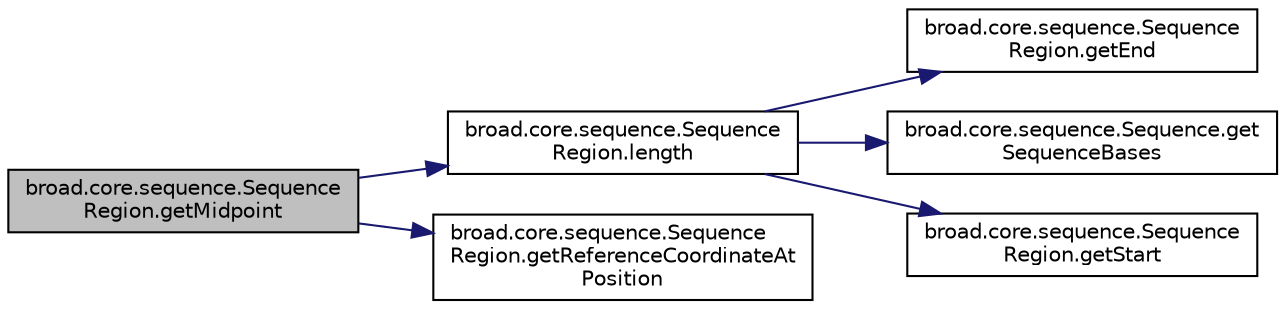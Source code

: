 digraph "broad.core.sequence.SequenceRegion.getMidpoint"
{
  edge [fontname="Helvetica",fontsize="10",labelfontname="Helvetica",labelfontsize="10"];
  node [fontname="Helvetica",fontsize="10",shape=record];
  rankdir="LR";
  Node1 [label="broad.core.sequence.Sequence\lRegion.getMidpoint",height=0.2,width=0.4,color="black", fillcolor="grey75", style="filled" fontcolor="black"];
  Node1 -> Node2 [color="midnightblue",fontsize="10",style="solid",fontname="Helvetica"];
  Node2 [label="broad.core.sequence.Sequence\lRegion.length",height=0.2,width=0.4,color="black", fillcolor="white", style="filled",URL="$classbroad_1_1core_1_1sequence_1_1_sequence_region.html#a29a5e3028670cb9095a5181e2b2b191b"];
  Node2 -> Node3 [color="midnightblue",fontsize="10",style="solid",fontname="Helvetica"];
  Node3 [label="broad.core.sequence.Sequence\lRegion.getEnd",height=0.2,width=0.4,color="black", fillcolor="white", style="filled",URL="$classbroad_1_1core_1_1sequence_1_1_sequence_region.html#a1f2cbaafc85940a5c2719243f4640249"];
  Node2 -> Node4 [color="midnightblue",fontsize="10",style="solid",fontname="Helvetica"];
  Node4 [label="broad.core.sequence.Sequence.get\lSequenceBases",height=0.2,width=0.4,color="black", fillcolor="white", style="filled",URL="$classbroad_1_1core_1_1sequence_1_1_sequence.html#a416d299b6cd3017e291847079c55380f"];
  Node2 -> Node5 [color="midnightblue",fontsize="10",style="solid",fontname="Helvetica"];
  Node5 [label="broad.core.sequence.Sequence\lRegion.getStart",height=0.2,width=0.4,color="black", fillcolor="white", style="filled",URL="$classbroad_1_1core_1_1sequence_1_1_sequence_region.html#afcca12aead494125f57be12abe9e2adb"];
  Node1 -> Node6 [color="midnightblue",fontsize="10",style="solid",fontname="Helvetica"];
  Node6 [label="broad.core.sequence.Sequence\lRegion.getReferenceCoordinateAt\lPosition",height=0.2,width=0.4,color="black", fillcolor="white", style="filled",URL="$classbroad_1_1core_1_1sequence_1_1_sequence_region.html#ab9b50765cf5cf7dfa8d123379e9d1a4d"];
}
